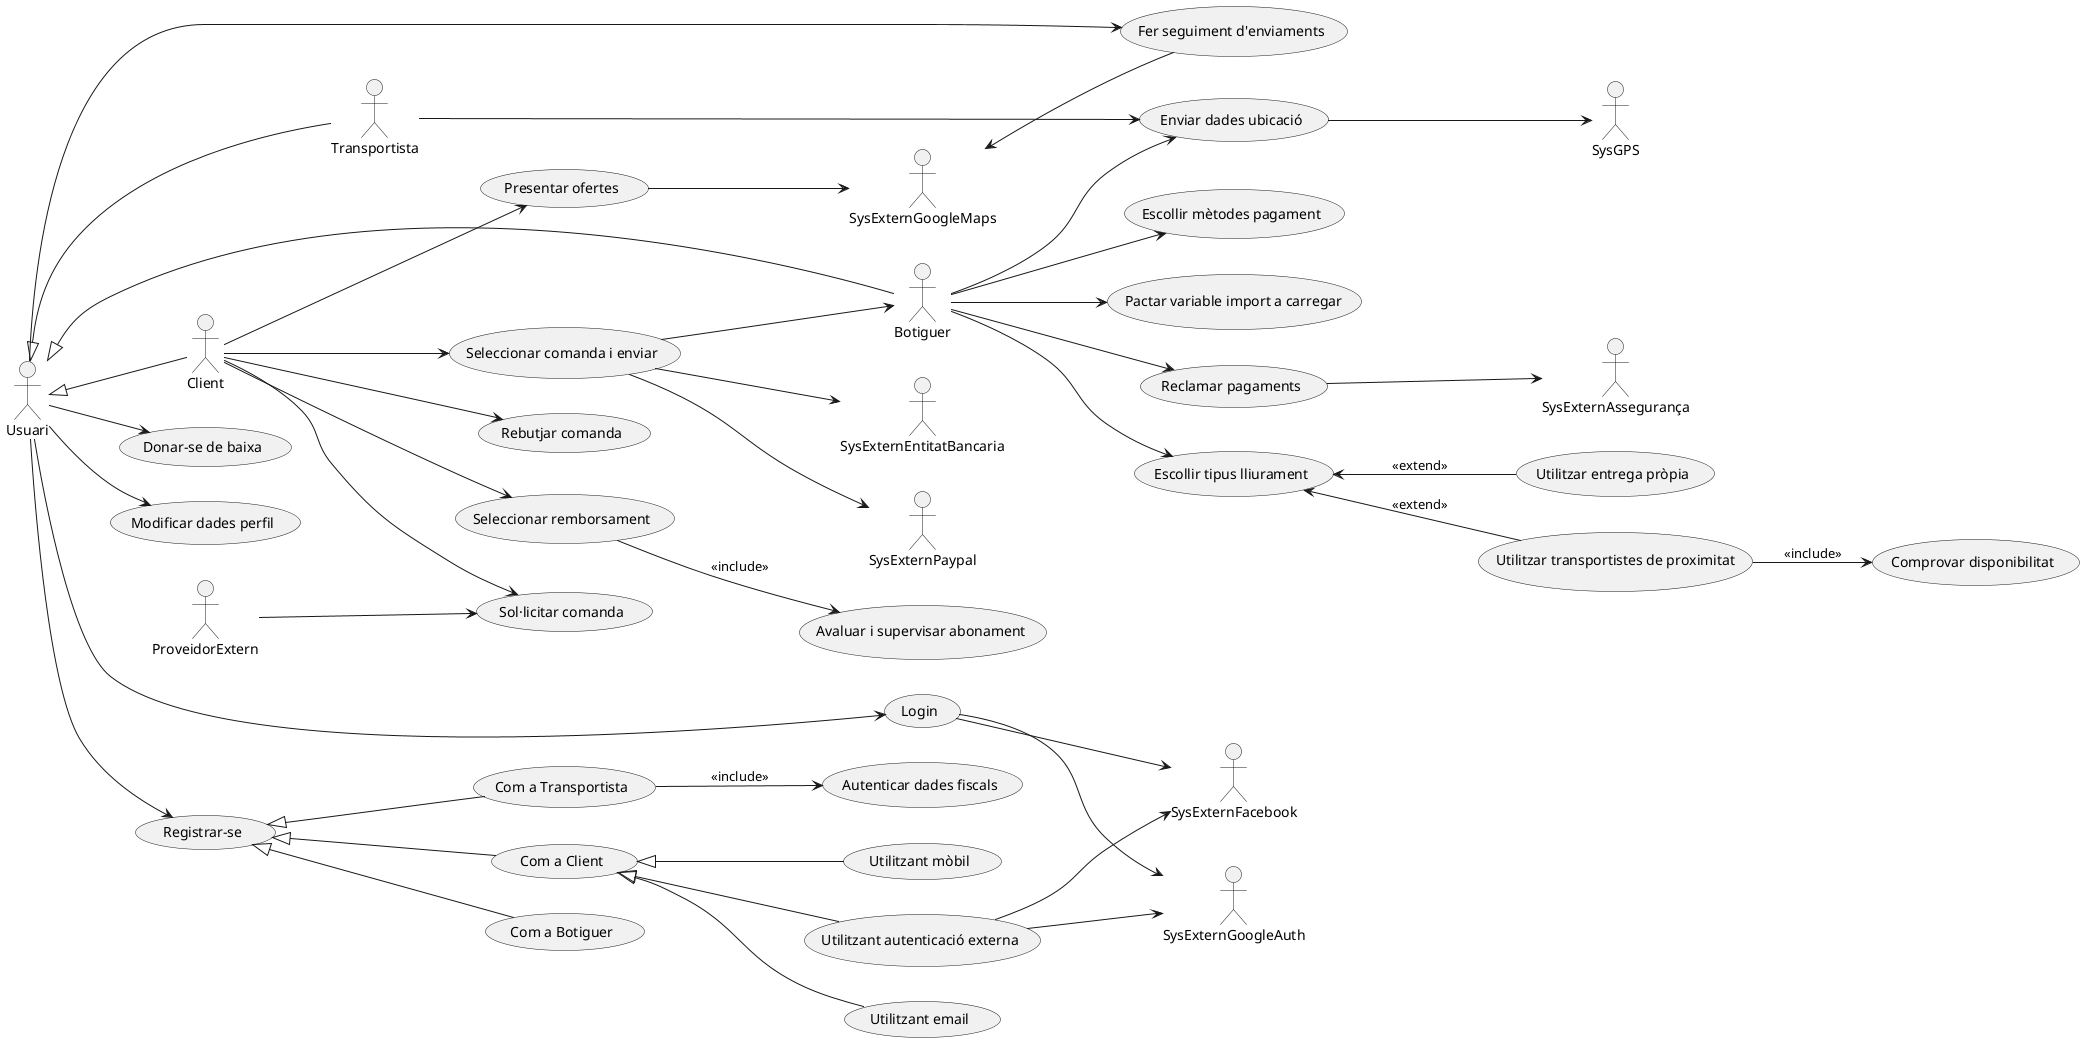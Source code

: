 @startuml
left to right direction


' ***** Actors
actor Usuari
actor Client
actor Botiguer
actor Transportista
actor SysExternGoogleMaps


' ***** Relacions entre actors:
Usuari <|-- Client
Usuari <|-- Transportista
Usuari <|-- Botiguer


' ***** Relacions de l'usuari:
Usuari --> (Fer seguiment d'enviaments)
Usuari --> (Donar-se de baixa)
Usuari --> (Modificar dades perfil)
Usuari --> (Login)
Usuari --> (Registrar-se)
(Registrar-se) <|-- (Com a Client)
(Com a Client) <|-- (Utilitzant email)
(Com a Client) <|-- (Utilitzant mòbil)
(Com a Client) <|-- (Utilitzant autenticació externa)
(Utilitzant autenticació externa) --> SysExternFacebook
(Utilitzant autenticació externa) --> SysExternGoogleAuth
(Registrar-se) <|-- (Com a Botiguer)
(Registrar-se) <|-- (Com a Transportista)
(Com a Transportista) --> (Autenticar dades fiscals) : <<include>>
(Login) --> SysExternFacebook
(Login) --> SysExternGoogleAuth
SysExternGoogleMaps <-- (Fer seguiment d'enviaments)


' ***** Relacions del client:
Client --> (Sol·licitar comanda)
Client --> (Presentar ofertes)
Client --> (Seleccionar comanda i enviar)
(Seleccionar comanda i enviar) --> SysExternPaypal
(Seleccionar comanda i enviar) --> SysExternEntitatBancaria
(Seleccionar comanda i enviar) --> Botiguer
Client --> (Seleccionar remborsament)
(Seleccionar remborsament) --> (Avaluar i supervisar abonament) : <<include>>
Client --> (Rebutjar comanda)
(Presentar ofertes) --> SysExternGoogleMaps
ProveidorExtern --> (Sol·licitar comanda)


' ***** Relacions del botiguer:
Botiguer --> (Escollir mètodes pagament)
Botiguer --> (Pactar variable import a carregar)
Botiguer --> (Reclamar pagaments)
(Reclamar pagaments) --> SysExternAssegurança
Botiguer --> (Escollir tipus lliurament)
(Escollir tipus lliurament) <-- (Utilitzar entrega pròpia) : <<extend>>
(Escollir tipus lliurament) <-- (Utilitzar transportistes de proximitat) : <<extend>>
(Utilitzar transportistes de proximitat) --> (Comprovar disponibilitat) : <<include>>

Botiguer --> (Enviar dades ubicació)
Transportista --> (Enviar dades ubicació)
(Enviar dades ubicació) --> SysGPS
@enduml